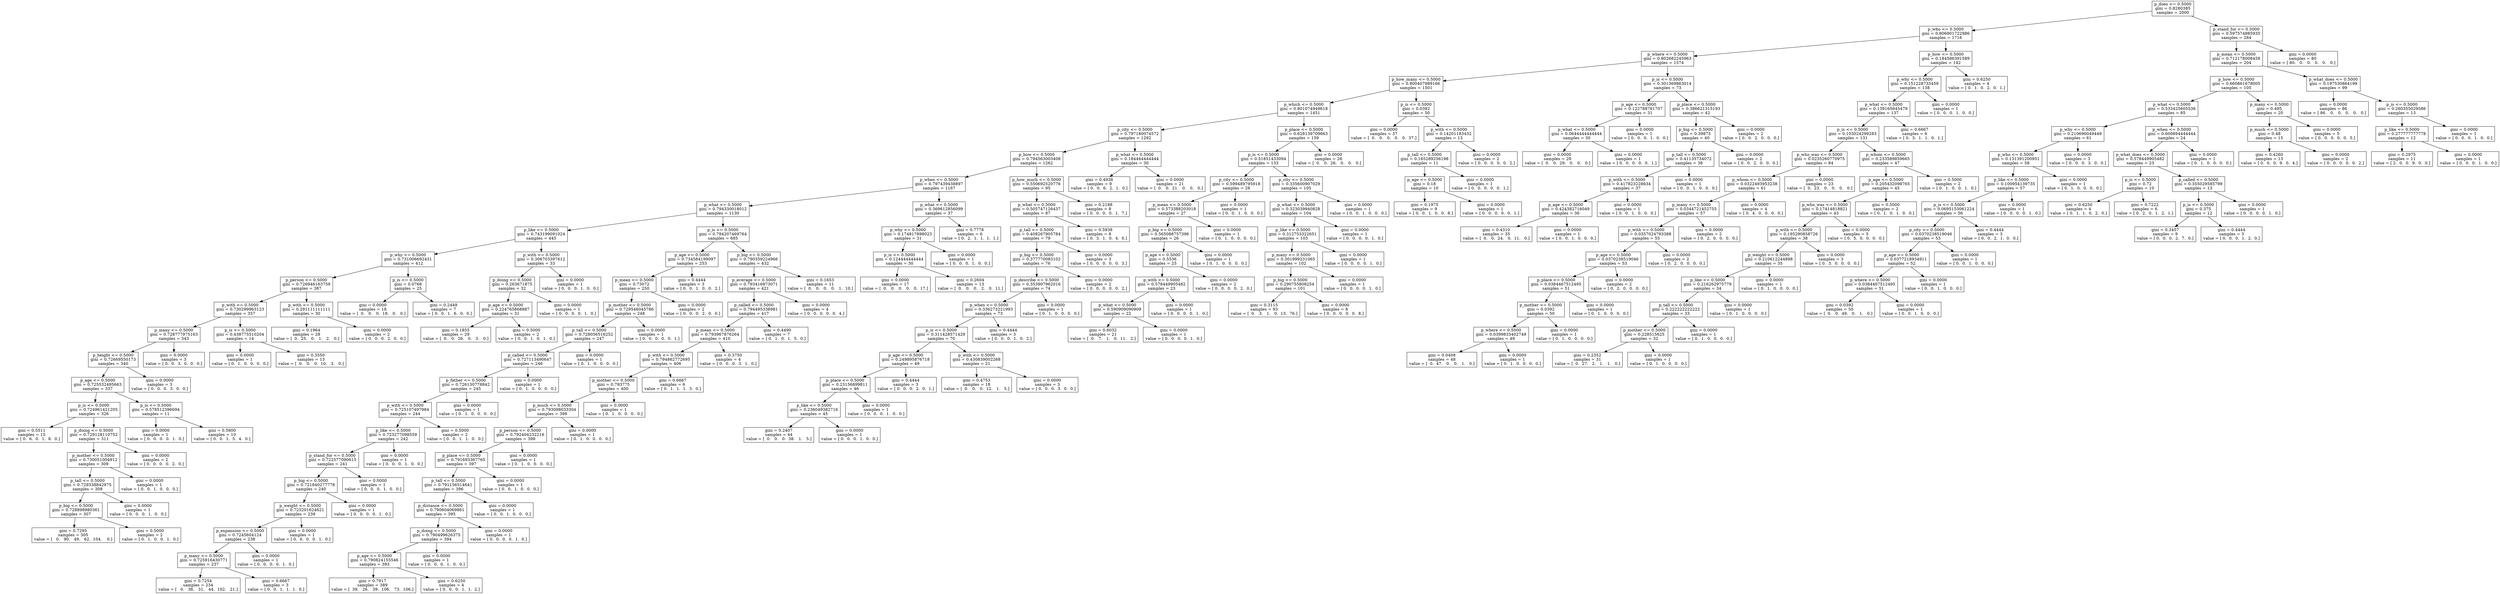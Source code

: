 digraph Tree {
0 [label="p_does <= 0.5000\ngini = 0.8280385\nsamples = 2000", shape="box"] ;
1 [label="p_who <= 0.5000\ngini = 0.806901722986\nsamples = 1716", shape="box"] ;
0 -> 1 ;
2 [label="p_where <= 0.5000\ngini = 0.802682245963\nsamples = 1574", shape="box"] ;
1 -> 2 ;
3 [label="p_how_many <= 0.5000\ngini = 0.800407989166\nsamples = 1501", shape="box"] ;
2 -> 3 ;
4 [label="p_which <= 0.5000\ngini = 0.801074949618\nsamples = 1451", shape="box"] ;
3 -> 4 ;
5 [label="p_city <= 0.5000\ngini = 0.797180074572\nsamples = 1292", shape="box"] ;
4 -> 5 ;
6 [label="p_how <= 0.5000\ngini = 0.794563003408\nsamples = 1262", shape="box"] ;
5 -> 6 ;
7 [label="p_when <= 0.5000\ngini = 0.797439438897\nsamples = 1167", shape="box"] ;
6 -> 7 ;
8 [label="p_what <= 0.5000\ngini = 0.794330018012\nsamples = 1130", shape="box"] ;
7 -> 8 ;
9 [label="p_like <= 0.5000\ngini = 0.743199091024\nsamples = 445", shape="box"] ;
8 -> 9 ;
10 [label="p_why <= 0.5000\ngini = 0.731006692431\nsamples = 412", shape="box"] ;
9 -> 10 ;
11 [label="p_person <= 0.5000\ngini = 0.726946163759\nsamples = 387", shape="box"] ;
10 -> 11 ;
12 [label="p_with <= 0.5000\ngini = 0.730299963123\nsamples = 357", shape="box"] ;
11 -> 12 ;
13 [label="p_many <= 0.5000\ngini = 0.728777975163\nsamples = 343", shape="box"] ;
12 -> 13 ;
14 [label="p_height <= 0.5000\ngini = 0.72669550173\nsamples = 340", shape="box"] ;
13 -> 14 ;
15 [label="p_age <= 0.5000\ngini = 0.725532495663\nsamples = 337", shape="box"] ;
14 -> 15 ;
16 [label="p_is <= 0.5000\ngini = 0.724961421205\nsamples = 326", shape="box"] ;
15 -> 16 ;
17 [label="gini = 0.5511\nsamples = 15\nvalue = [ 0.  6.  0.  1.  8.  0.]", shape="box"] ;
16 -> 17 ;
18 [label="p_doing <= 0.5000\ngini = 0.729128110752\nsamples = 311", shape="box"] ;
16 -> 18 ;
19 [label="p_mother <= 0.5000\ngini = 0.730051004912\nsamples = 309", shape="box"] ;
18 -> 19 ;
20 [label="p_tall <= 0.5000\ngini = 0.729338842975\nsamples = 308", shape="box"] ;
19 -> 20 ;
21 [label="p_big <= 0.5000\ngini = 0.728898980361\nsamples = 307", shape="box"] ;
20 -> 21 ;
22 [label="gini = 0.7295\nsamples = 305\nvalue = [   0.   90.   49.   62.  104.    0.]", shape="box"] ;
21 -> 22 ;
23 [label="gini = 0.5000\nsamples = 2\nvalue = [ 0.  1.  0.  0.  1.  0.]", shape="box"] ;
21 -> 23 ;
24 [label="gini = 0.0000\nsamples = 1\nvalue = [ 0.  0.  0.  1.  0.  0.]", shape="box"] ;
20 -> 24 ;
25 [label="gini = 0.0000\nsamples = 1\nvalue = [ 0.  0.  1.  0.  0.  0.]", shape="box"] ;
19 -> 25 ;
26 [label="gini = 0.0000\nsamples = 2\nvalue = [ 0.  0.  0.  0.  2.  0.]", shape="box"] ;
18 -> 26 ;
27 [label="p_is <= 0.5000\ngini = 0.578512396694\nsamples = 11", shape="box"] ;
15 -> 27 ;
28 [label="gini = 0.0000\nsamples = 1\nvalue = [ 0.  0.  0.  0.  1.  0.]", shape="box"] ;
27 -> 28 ;
29 [label="gini = 0.5800\nsamples = 10\nvalue = [ 0.  0.  1.  5.  4.  0.]", shape="box"] ;
27 -> 29 ;
30 [label="gini = 0.0000\nsamples = 3\nvalue = [ 0.  0.  0.  3.  0.  0.]", shape="box"] ;
14 -> 30 ;
31 [label="gini = 0.0000\nsamples = 3\nvalue = [ 0.  0.  3.  0.  0.  0.]", shape="box"] ;
13 -> 31 ;
32 [label="p_is <= 0.5000\ngini = 0.438775510204\nsamples = 14", shape="box"] ;
12 -> 32 ;
33 [label="gini = 0.0000\nsamples = 1\nvalue = [ 0.  1.  0.  0.  0.  0.]", shape="box"] ;
32 -> 33 ;
34 [label="gini = 0.3550\nsamples = 13\nvalue = [  0.   0.   0.  10.   3.   0.]", shape="box"] ;
32 -> 34 ;
35 [label="p_with <= 0.5000\ngini = 0.291111111111\nsamples = 30", shape="box"] ;
11 -> 35 ;
36 [label="gini = 0.1964\nsamples = 28\nvalue = [  0.  25.   0.   1.   2.   0.]", shape="box"] ;
35 -> 36 ;
37 [label="gini = 0.0000\nsamples = 2\nvalue = [ 0.  0.  0.  2.  0.  0.]", shape="box"] ;
35 -> 37 ;
38 [label="p_is <= 0.5000\ngini = 0.0768\nsamples = 25", shape="box"] ;
10 -> 38 ;
39 [label="gini = 0.0000\nsamples = 18\nvalue = [  0.   0.   0.  18.   0.   0.]", shape="box"] ;
38 -> 39 ;
40 [label="gini = 0.2449\nsamples = 7\nvalue = [ 0.  0.  1.  6.  0.  0.]", shape="box"] ;
38 -> 40 ;
41 [label="p_with <= 0.5000\ngini = 0.306703397612\nsamples = 33", shape="box"] ;
9 -> 41 ;
42 [label="p_doing <= 0.5000\ngini = 0.263671875\nsamples = 32", shape="box"] ;
41 -> 42 ;
43 [label="p_age <= 0.5000\ngini = 0.224765868887\nsamples = 31", shape="box"] ;
42 -> 43 ;
44 [label="gini = 0.1855\nsamples = 29\nvalue = [  0.   0.  26.   0.   3.   0.]", shape="box"] ;
43 -> 44 ;
45 [label="gini = 0.5000\nsamples = 2\nvalue = [ 0.  0.  1.  0.  1.  0.]", shape="box"] ;
43 -> 45 ;
46 [label="gini = 0.0000\nsamples = 1\nvalue = [ 0.  0.  0.  0.  1.  0.]", shape="box"] ;
42 -> 46 ;
47 [label="gini = 0.0000\nsamples = 1\nvalue = [ 0.  0.  0.  1.  0.  0.]", shape="box"] ;
41 -> 47 ;
48 [label="p_is <= 0.5000\ngini = 0.794207469764\nsamples = 685", shape="box"] ;
8 -> 48 ;
49 [label="p_age <= 0.5000\ngini = 0.734584199097\nsamples = 253", shape="box"] ;
48 -> 49 ;
50 [label="p_mean <= 0.5000\ngini = 0.73072\nsamples = 250", shape="box"] ;
49 -> 50 ;
51 [label="p_mother <= 0.5000\ngini = 0.729546045786\nsamples = 248", shape="box"] ;
50 -> 51 ;
52 [label="p_tall <= 0.5000\ngini = 0.728056516252\nsamples = 247", shape="box"] ;
51 -> 52 ;
53 [label="p_called <= 0.5000\ngini = 0.727113490647\nsamples = 246", shape="box"] ;
52 -> 53 ;
54 [label="p_father <= 0.5000\ngini = 0.726130778842\nsamples = 245", shape="box"] ;
53 -> 54 ;
55 [label="p_with <= 0.5000\ngini = 0.725107497984\nsamples = 244", shape="box"] ;
54 -> 55 ;
56 [label="p_like <= 0.5000\ngini = 0.723277098559\nsamples = 242", shape="box"] ;
55 -> 56 ;
57 [label="p_stand_for <= 0.5000\ngini = 0.722577090615\nsamples = 241", shape="box"] ;
56 -> 57 ;
58 [label="p_big <= 0.5000\ngini = 0.721840277778\nsamples = 240", shape="box"] ;
57 -> 58 ;
59 [label="p_weight <= 0.5000\ngini = 0.723201624621\nsamples = 239", shape="box"] ;
58 -> 59 ;
60 [label="p_expansion <= 0.5000\ngini = 0.7245604124\nsamples = 238", shape="box"] ;
59 -> 60 ;
61 [label="p_many <= 0.5000\ngini = 0.725916430771\nsamples = 237", shape="box"] ;
60 -> 61 ;
62 [label="gini = 0.7254\nsamples = 234\nvalue = [   0.   36.   31.   44.  102.   21.]", shape="box"] ;
61 -> 62 ;
63 [label="gini = 0.6667\nsamples = 3\nvalue = [ 0.  0.  1.  1.  1.  0.]", shape="box"] ;
61 -> 63 ;
64 [label="gini = 0.0000\nsamples = 1\nvalue = [ 0.  0.  0.  0.  1.  0.]", shape="box"] ;
60 -> 64 ;
65 [label="gini = 0.0000\nsamples = 1\nvalue = [ 0.  0.  0.  0.  1.  0.]", shape="box"] ;
59 -> 65 ;
66 [label="gini = 0.0000\nsamples = 1\nvalue = [ 0.  0.  0.  0.  1.  0.]", shape="box"] ;
58 -> 66 ;
67 [label="gini = 0.0000\nsamples = 1\nvalue = [ 0.  0.  0.  1.  0.  0.]", shape="box"] ;
57 -> 67 ;
68 [label="gini = 0.0000\nsamples = 1\nvalue = [ 0.  0.  0.  1.  0.  0.]", shape="box"] ;
56 -> 68 ;
69 [label="gini = 0.5000\nsamples = 2\nvalue = [ 0.  0.  1.  1.  0.  0.]", shape="box"] ;
55 -> 69 ;
70 [label="gini = 0.0000\nsamples = 1\nvalue = [ 0.  1.  0.  0.  0.  0.]", shape="box"] ;
54 -> 70 ;
71 [label="gini = 0.0000\nsamples = 1\nvalue = [ 0.  1.  0.  0.  0.  0.]", shape="box"] ;
53 -> 71 ;
72 [label="gini = 0.0000\nsamples = 1\nvalue = [ 0.  1.  0.  0.  0.  0.]", shape="box"] ;
52 -> 72 ;
73 [label="gini = 0.0000\nsamples = 1\nvalue = [ 0.  0.  0.  0.  0.  1.]", shape="box"] ;
51 -> 73 ;
74 [label="gini = 0.0000\nsamples = 2\nvalue = [ 0.  0.  0.  2.  0.  0.]", shape="box"] ;
50 -> 74 ;
75 [label="gini = 0.4444\nsamples = 3\nvalue = [ 0.  0.  1.  0.  0.  2.]", shape="box"] ;
49 -> 75 ;
76 [label="p_big <= 0.5000\ngini = 0.790359224966\nsamples = 432", shape="box"] ;
48 -> 76 ;
77 [label="p_average <= 0.5000\ngini = 0.793416873071\nsamples = 421", shape="box"] ;
76 -> 77 ;
78 [label="p_called <= 0.5000\ngini = 0.794495338981\nsamples = 417", shape="box"] ;
77 -> 78 ;
79 [label="p_mean <= 0.5000\ngini = 0.793967876264\nsamples = 410", shape="box"] ;
78 -> 79 ;
80 [label="p_with <= 0.5000\ngini = 0.794862772695\nsamples = 406", shape="box"] ;
79 -> 80 ;
81 [label="p_mother <= 0.5000\ngini = 0.793775\nsamples = 400", shape="box"] ;
80 -> 81 ;
82 [label="p_much <= 0.5000\ngini = 0.793098033304\nsamples = 399", shape="box"] ;
81 -> 82 ;
83 [label="p_person <= 0.5000\ngini = 0.792404232216\nsamples = 398", shape="box"] ;
82 -> 83 ;
84 [label="p_place <= 0.5000\ngini = 0.791693367765\nsamples = 397", shape="box"] ;
83 -> 84 ;
85 [label="p_tall <= 0.5000\ngini = 0.791156514641\nsamples = 396", shape="box"] ;
84 -> 85 ;
86 [label="p_distance <= 0.5000\ngini = 0.790604069861\nsamples = 395", shape="box"] ;
85 -> 86 ;
87 [label="p_doing <= 0.5000\ngini = 0.790499626375\nsamples = 394", shape="box"] ;
86 -> 87 ;
88 [label="p_age <= 0.5000\ngini = 0.790824155546\nsamples = 393", shape="box"] ;
87 -> 88 ;
89 [label="gini = 0.7917\nsamples = 389\nvalue = [  39.   26.   39.  106.   73.  106.]", shape="box"] ;
88 -> 89 ;
90 [label="gini = 0.6250\nsamples = 4\nvalue = [ 0.  0.  0.  1.  1.  2.]", shape="box"] ;
88 -> 90 ;
91 [label="gini = 0.0000\nsamples = 1\nvalue = [ 0.  0.  0.  1.  0.  0.]", shape="box"] ;
87 -> 91 ;
92 [label="gini = 0.0000\nsamples = 1\nvalue = [ 0.  0.  0.  0.  1.  0.]", shape="box"] ;
86 -> 92 ;
93 [label="gini = 0.0000\nsamples = 1\nvalue = [ 0.  0.  1.  0.  0.  0.]", shape="box"] ;
85 -> 93 ;
94 [label="gini = 0.0000\nsamples = 1\nvalue = [ 0.  0.  1.  0.  0.  0.]", shape="box"] ;
84 -> 94 ;
95 [label="gini = 0.0000\nsamples = 1\nvalue = [ 0.  1.  0.  0.  0.  0.]", shape="box"] ;
83 -> 95 ;
96 [label="gini = 0.0000\nsamples = 1\nvalue = [ 0.  1.  0.  0.  0.  0.]", shape="box"] ;
82 -> 96 ;
97 [label="gini = 0.0000\nsamples = 1\nvalue = [ 0.  1.  0.  0.  0.  0.]", shape="box"] ;
81 -> 97 ;
98 [label="gini = 0.6667\nsamples = 6\nvalue = [ 0.  1.  1.  1.  3.  0.]", shape="box"] ;
80 -> 98 ;
99 [label="gini = 0.3750\nsamples = 4\nvalue = [ 0.  0.  0.  3.  1.  0.]", shape="box"] ;
79 -> 99 ;
100 [label="gini = 0.4490\nsamples = 7\nvalue = [ 0.  1.  0.  1.  5.  0.]", shape="box"] ;
78 -> 100 ;
101 [label="gini = 0.0000\nsamples = 4\nvalue = [ 0.  0.  0.  0.  0.  4.]", shape="box"] ;
77 -> 101 ;
102 [label="gini = 0.1653\nsamples = 11\nvalue = [  0.   0.   0.   0.   1.  10.]", shape="box"] ;
76 -> 102 ;
103 [label="p_what <= 0.5000\ngini = 0.369612856099\nsamples = 37", shape="box"] ;
7 -> 103 ;
104 [label="p_why <= 0.5000\ngini = 0.174817898023\nsamples = 31", shape="box"] ;
103 -> 104 ;
105 [label="p_is <= 0.5000\ngini = 0.124444444444\nsamples = 30", shape="box"] ;
104 -> 105 ;
106 [label="gini = 0.0000\nsamples = 17\nvalue = [  0.   0.   0.   0.   0.  17.]", shape="box"] ;
105 -> 106 ;
107 [label="gini = 0.2604\nsamples = 13\nvalue = [  0.   0.   0.   2.   0.  11.]", shape="box"] ;
105 -> 107 ;
108 [label="gini = 0.0000\nsamples = 1\nvalue = [ 0.  0.  0.  1.  0.  0.]", shape="box"] ;
104 -> 108 ;
109 [label="gini = 0.7778\nsamples = 6\nvalue = [ 0.  2.  1.  1.  1.  1.]", shape="box"] ;
103 -> 109 ;
110 [label="p_how_much <= 0.5000\ngini = 0.550692520776\nsamples = 95", shape="box"] ;
6 -> 110 ;
111 [label="p_what <= 0.5000\ngini = 0.505747126437\nsamples = 87", shape="box"] ;
110 -> 111 ;
112 [label="p_tall <= 0.5000\ngini = 0.408267905784\nsamples = 79", shape="box"] ;
111 -> 112 ;
113 [label="p_big <= 0.5000\ngini = 0.377770083102\nsamples = 76", shape="box"] ;
112 -> 113 ;
114 [label="p_describe <= 0.5000\ngini = 0.353907962016\nsamples = 74", shape="box"] ;
113 -> 114 ;
115 [label="p_when <= 0.5000\ngini = 0.336273221993\nsamples = 73", shape="box"] ;
114 -> 115 ;
116 [label="p_is <= 0.5000\ngini = 0.311428571429\nsamples = 70", shape="box"] ;
115 -> 116 ;
117 [label="p_age <= 0.5000\ngini = 0.249895876718\nsamples = 49", shape="box"] ;
116 -> 117 ;
118 [label="p_place <= 0.5000\ngini = 0.23156899811\nsamples = 46", shape="box"] ;
117 -> 118 ;
119 [label="p_like <= 0.5000\ngini = 0.236049382716\nsamples = 45", shape="box"] ;
118 -> 119 ;
120 [label="gini = 0.2407\nsamples = 44\nvalue = [  0.   0.   0.  38.   1.   5.]", shape="box"] ;
119 -> 120 ;
121 [label="gini = 0.0000\nsamples = 1\nvalue = [ 0.  0.  0.  1.  0.  0.]", shape="box"] ;
119 -> 121 ;
122 [label="gini = 0.0000\nsamples = 1\nvalue = [ 0.  0.  0.  1.  0.  0.]", shape="box"] ;
118 -> 122 ;
123 [label="gini = 0.4444\nsamples = 3\nvalue = [ 0.  0.  0.  2.  0.  1.]", shape="box"] ;
117 -> 123 ;
124 [label="p_with <= 0.5000\ngini = 0.430839002268\nsamples = 21", shape="box"] ;
116 -> 124 ;
125 [label="gini = 0.4753\nsamples = 18\nvalue = [  0.   0.   0.  12.   1.   5.]", shape="box"] ;
124 -> 125 ;
126 [label="gini = 0.0000\nsamples = 3\nvalue = [ 0.  0.  0.  3.  0.  0.]", shape="box"] ;
124 -> 126 ;
127 [label="gini = 0.4444\nsamples = 3\nvalue = [ 0.  0.  0.  1.  0.  2.]", shape="box"] ;
115 -> 127 ;
128 [label="gini = 0.0000\nsamples = 1\nvalue = [ 0.  1.  0.  0.  0.  0.]", shape="box"] ;
114 -> 128 ;
129 [label="gini = 0.0000\nsamples = 2\nvalue = [ 0.  0.  0.  0.  0.  2.]", shape="box"] ;
113 -> 129 ;
130 [label="gini = 0.0000\nsamples = 3\nvalue = [ 0.  0.  0.  0.  0.  3.]", shape="box"] ;
112 -> 130 ;
131 [label="gini = 0.5938\nsamples = 8\nvalue = [ 0.  3.  1.  0.  4.  0.]", shape="box"] ;
111 -> 131 ;
132 [label="gini = 0.2188\nsamples = 8\nvalue = [ 0.  0.  0.  0.  1.  7.]", shape="box"] ;
110 -> 132 ;
133 [label="p_what <= 0.5000\ngini = 0.184444444444\nsamples = 30", shape="box"] ;
5 -> 133 ;
134 [label="gini = 0.4938\nsamples = 9\nvalue = [ 0.  0.  6.  2.  1.  0.]", shape="box"] ;
133 -> 134 ;
135 [label="gini = 0.0000\nsamples = 21\nvalue = [  0.   0.  21.   0.   0.   0.]", shape="box"] ;
133 -> 135 ;
136 [label="p_place <= 0.5000\ngini = 0.628139709663\nsamples = 159", shape="box"] ;
4 -> 136 ;
137 [label="p_is <= 0.5000\ngini = 0.51851433094\nsamples = 133", shape="box"] ;
136 -> 137 ;
138 [label="p_city <= 0.5000\ngini = 0.599489795918\nsamples = 28", shape="box"] ;
137 -> 138 ;
139 [label="p_mean <= 0.5000\ngini = 0.573388203018\nsamples = 27", shape="box"] ;
138 -> 139 ;
140 [label="p_big <= 0.5000\ngini = 0.565088757396\nsamples = 26", shape="box"] ;
139 -> 140 ;
141 [label="p_age <= 0.5000\ngini = 0.5536\nsamples = 25", shape="box"] ;
140 -> 141 ;
142 [label="p_with <= 0.5000\ngini = 0.578449905482\nsamples = 23", shape="box"] ;
141 -> 142 ;
143 [label="p_what <= 0.5000\ngini = 0.590909090909\nsamples = 22", shape="box"] ;
142 -> 143 ;
144 [label="gini = 0.6032\nsamples = 21\nvalue = [  0.   7.   1.   0.  11.   2.]", shape="box"] ;
143 -> 144 ;
145 [label="gini = 0.0000\nsamples = 1\nvalue = [ 0.  0.  0.  0.  1.  0.]", shape="box"] ;
143 -> 145 ;
146 [label="gini = 0.0000\nsamples = 1\nvalue = [ 0.  0.  0.  0.  1.  0.]", shape="box"] ;
142 -> 146 ;
147 [label="gini = 0.0000\nsamples = 2\nvalue = [ 0.  0.  0.  0.  2.  0.]", shape="box"] ;
141 -> 147 ;
148 [label="gini = 0.0000\nsamples = 1\nvalue = [ 0.  1.  0.  0.  0.  0.]", shape="box"] ;
140 -> 148 ;
149 [label="gini = 0.0000\nsamples = 1\nvalue = [ 0.  1.  0.  0.  0.  0.]", shape="box"] ;
139 -> 149 ;
150 [label="gini = 0.0000\nsamples = 1\nvalue = [ 0.  0.  1.  0.  0.  0.]", shape="box"] ;
138 -> 150 ;
151 [label="p_city <= 0.5000\ngini = 0.335600907029\nsamples = 105", shape="box"] ;
137 -> 151 ;
152 [label="p_what <= 0.5000\ngini = 0.323039940828\nsamples = 104", shape="box"] ;
151 -> 152 ;
153 [label="p_like <= 0.5000\ngini = 0.312753322651\nsamples = 103", shape="box"] ;
152 -> 153 ;
154 [label="p_many <= 0.5000\ngini = 0.301999231065\nsamples = 102", shape="box"] ;
153 -> 154 ;
155 [label="p_big <= 0.5000\ngini = 0.290755808254\nsamples = 101", shape="box"] ;
154 -> 155 ;
156 [label="gini = 0.3115\nsamples = 93\nvalue = [  0.   3.   1.   0.  13.  76.]", shape="box"] ;
155 -> 156 ;
157 [label="gini = 0.0000\nsamples = 8\nvalue = [ 0.  0.  0.  0.  0.  8.]", shape="box"] ;
155 -> 157 ;
158 [label="gini = 0.0000\nsamples = 1\nvalue = [ 0.  0.  0.  0.  1.  0.]", shape="box"] ;
154 -> 158 ;
159 [label="gini = 0.0000\nsamples = 1\nvalue = [ 0.  0.  0.  0.  1.  0.]", shape="box"] ;
153 -> 159 ;
160 [label="gini = 0.0000\nsamples = 1\nvalue = [ 0.  0.  0.  0.  1.  0.]", shape="box"] ;
152 -> 160 ;
161 [label="gini = 0.0000\nsamples = 1\nvalue = [ 0.  0.  1.  0.  0.  0.]", shape="box"] ;
151 -> 161 ;
162 [label="gini = 0.0000\nsamples = 26\nvalue = [  0.   0.  26.   0.   0.   0.]", shape="box"] ;
136 -> 162 ;
163 [label="p_is <= 0.5000\ngini = 0.0392\nsamples = 50", shape="box"] ;
3 -> 163 ;
164 [label="gini = 0.0000\nsamples = 37\nvalue = [  0.   0.   0.   0.   0.  37.]", shape="box"] ;
163 -> 164 ;
165 [label="p_with <= 0.5000\ngini = 0.14201183432\nsamples = 13", shape="box"] ;
163 -> 165 ;
166 [label="p_tall <= 0.5000\ngini = 0.165289256198\nsamples = 11", shape="box"] ;
165 -> 166 ;
167 [label="p_age <= 0.5000\ngini = 0.18\nsamples = 10", shape="box"] ;
166 -> 167 ;
168 [label="gini = 0.1975\nsamples = 9\nvalue = [ 0.  0.  1.  0.  0.  8.]", shape="box"] ;
167 -> 168 ;
169 [label="gini = 0.0000\nsamples = 1\nvalue = [ 0.  0.  0.  0.  0.  1.]", shape="box"] ;
167 -> 169 ;
170 [label="gini = 0.0000\nsamples = 1\nvalue = [ 0.  0.  0.  0.  0.  1.]", shape="box"] ;
166 -> 170 ;
171 [label="gini = 0.0000\nsamples = 2\nvalue = [ 0.  0.  0.  0.  0.  2.]", shape="box"] ;
165 -> 171 ;
172 [label="p_is <= 0.5000\ngini = 0.301369863014\nsamples = 73", shape="box"] ;
2 -> 172 ;
173 [label="p_age <= 0.5000\ngini = 0.122788761707\nsamples = 31", shape="box"] ;
172 -> 173 ;
174 [label="p_what <= 0.5000\ngini = 0.0644444444444\nsamples = 30", shape="box"] ;
173 -> 174 ;
175 [label="gini = 0.0000\nsamples = 29\nvalue = [  0.   0.  29.   0.   0.   0.]", shape="box"] ;
174 -> 175 ;
176 [label="gini = 0.0000\nsamples = 1\nvalue = [ 0.  0.  0.  0.  0.  1.]", shape="box"] ;
174 -> 176 ;
177 [label="gini = 0.0000\nsamples = 1\nvalue = [ 0.  0.  0.  1.  0.  0.]", shape="box"] ;
173 -> 177 ;
178 [label="p_place <= 0.5000\ngini = 0.386621315193\nsamples = 42", shape="box"] ;
172 -> 178 ;
179 [label="p_big <= 0.5000\ngini = 0.39875\nsamples = 40", shape="box"] ;
178 -> 179 ;
180 [label="p_tall <= 0.5000\ngini = 0.41135734072\nsamples = 38", shape="box"] ;
179 -> 180 ;
181 [label="p_with <= 0.5000\ngini = 0.417823228634\nsamples = 37", shape="box"] ;
180 -> 181 ;
182 [label="p_age <= 0.5000\ngini = 0.424382716049\nsamples = 36", shape="box"] ;
181 -> 182 ;
183 [label="gini = 0.4310\nsamples = 35\nvalue = [  0.   0.  24.   0.  11.   0.]", shape="box"] ;
182 -> 183 ;
184 [label="gini = 0.0000\nsamples = 1\nvalue = [ 0.  0.  1.  0.  0.  0.]", shape="box"] ;
182 -> 184 ;
185 [label="gini = 0.0000\nsamples = 1\nvalue = [ 0.  0.  1.  0.  0.  0.]", shape="box"] ;
181 -> 185 ;
186 [label="gini = 0.0000\nsamples = 1\nvalue = [ 0.  0.  1.  0.  0.  0.]", shape="box"] ;
180 -> 186 ;
187 [label="gini = 0.0000\nsamples = 2\nvalue = [ 0.  0.  2.  0.  0.  0.]", shape="box"] ;
179 -> 187 ;
188 [label="gini = 0.0000\nsamples = 2\nvalue = [ 0.  0.  2.  0.  0.  0.]", shape="box"] ;
178 -> 188 ;
189 [label="p_how <= 0.5000\ngini = 0.184586391589\nsamples = 142", shape="box"] ;
1 -> 189 ;
190 [label="p_why <= 0.5000\ngini = 0.151228733459\nsamples = 138", shape="box"] ;
189 -> 190 ;
191 [label="p_what <= 0.5000\ngini = 0.139165645479\nsamples = 137", shape="box"] ;
190 -> 191 ;
192 [label="p_is <= 0.5000\ngini = 0.103024299283\nsamples = 131", shape="box"] ;
191 -> 192 ;
193 [label="p_who_was <= 0.5000\ngini = 0.0235260770975\nsamples = 84", shape="box"] ;
192 -> 193 ;
194 [label="p_whom <= 0.5000\ngini = 0.0322493953238\nsamples = 61", shape="box"] ;
193 -> 194 ;
195 [label="p_many <= 0.5000\ngini = 0.0344721452755\nsamples = 57", shape="box"] ;
194 -> 195 ;
196 [label="p_with <= 0.5000\ngini = 0.0357024793388\nsamples = 55", shape="box"] ;
195 -> 196 ;
197 [label="p_age <= 0.5000\ngini = 0.0370238519046\nsamples = 53", shape="box"] ;
196 -> 197 ;
198 [label="p_place <= 0.5000\ngini = 0.0384467512495\nsamples = 51", shape="box"] ;
197 -> 198 ;
199 [label="p_mother <= 0.5000\ngini = 0.0392\nsamples = 50", shape="box"] ;
198 -> 199 ;
200 [label="p_where <= 0.5000\ngini = 0.0399833402749\nsamples = 49", shape="box"] ;
199 -> 200 ;
201 [label="gini = 0.0408\nsamples = 48\nvalue = [  0.  47.   0.   0.   1.   0.]", shape="box"] ;
200 -> 201 ;
202 [label="gini = 0.0000\nsamples = 1\nvalue = [ 0.  1.  0.  0.  0.  0.]", shape="box"] ;
200 -> 202 ;
203 [label="gini = 0.0000\nsamples = 1\nvalue = [ 0.  1.  0.  0.  0.  0.]", shape="box"] ;
199 -> 203 ;
204 [label="gini = 0.0000\nsamples = 1\nvalue = [ 0.  1.  0.  0.  0.  0.]", shape="box"] ;
198 -> 204 ;
205 [label="gini = 0.0000\nsamples = 2\nvalue = [ 0.  2.  0.  0.  0.  0.]", shape="box"] ;
197 -> 205 ;
206 [label="gini = 0.0000\nsamples = 2\nvalue = [ 0.  2.  0.  0.  0.  0.]", shape="box"] ;
196 -> 206 ;
207 [label="gini = 0.0000\nsamples = 2\nvalue = [ 0.  2.  0.  0.  0.  0.]", shape="box"] ;
195 -> 207 ;
208 [label="gini = 0.0000\nsamples = 4\nvalue = [ 0.  4.  0.  0.  0.  0.]", shape="box"] ;
194 -> 208 ;
209 [label="gini = 0.0000\nsamples = 23\nvalue = [  0.  23.   0.   0.   0.   0.]", shape="box"] ;
193 -> 209 ;
210 [label="p_whom <= 0.5000\ngini = 0.233589859665\nsamples = 47", shape="box"] ;
192 -> 210 ;
211 [label="p_age <= 0.5000\ngini = 0.205432098765\nsamples = 45", shape="box"] ;
210 -> 211 ;
212 [label="p_who_was <= 0.5000\ngini = 0.17414818821\nsamples = 43", shape="box"] ;
211 -> 212 ;
213 [label="p_with <= 0.5000\ngini = 0.195290858726\nsamples = 38", shape="box"] ;
212 -> 213 ;
214 [label="p_weight <= 0.5000\ngini = 0.210612244898\nsamples = 35", shape="box"] ;
213 -> 214 ;
215 [label="p_like <= 0.5000\ngini = 0.216262975779\nsamples = 34", shape="box"] ;
214 -> 215 ;
216 [label="p_tall <= 0.5000\ngini = 0.222222222222\nsamples = 33", shape="box"] ;
215 -> 216 ;
217 [label="p_mother <= 0.5000\ngini = 0.228515625\nsamples = 32", shape="box"] ;
216 -> 217 ;
218 [label="gini = 0.2352\nsamples = 31\nvalue = [  0.  27.   2.   1.   1.   0.]", shape="box"] ;
217 -> 218 ;
219 [label="gini = 0.0000\nsamples = 1\nvalue = [ 0.  1.  0.  0.  0.  0.]", shape="box"] ;
217 -> 219 ;
220 [label="gini = 0.0000\nsamples = 1\nvalue = [ 0.  1.  0.  0.  0.  0.]", shape="box"] ;
216 -> 220 ;
221 [label="gini = 0.0000\nsamples = 1\nvalue = [ 0.  1.  0.  0.  0.  0.]", shape="box"] ;
215 -> 221 ;
222 [label="gini = 0.0000\nsamples = 1\nvalue = [ 0.  1.  0.  0.  0.  0.]", shape="box"] ;
214 -> 222 ;
223 [label="gini = 0.0000\nsamples = 3\nvalue = [ 0.  3.  0.  0.  0.  0.]", shape="box"] ;
213 -> 223 ;
224 [label="gini = 0.0000\nsamples = 5\nvalue = [ 0.  5.  0.  0.  0.  0.]", shape="box"] ;
212 -> 224 ;
225 [label="gini = 0.5000\nsamples = 2\nvalue = [ 0.  1.  0.  1.  0.  0.]", shape="box"] ;
211 -> 225 ;
226 [label="gini = 0.5000\nsamples = 2\nvalue = [ 0.  1.  0.  0.  1.  0.]", shape="box"] ;
210 -> 226 ;
227 [label="gini = 0.6667\nsamples = 6\nvalue = [ 0.  3.  1.  1.  0.  1.]", shape="box"] ;
191 -> 227 ;
228 [label="gini = 0.0000\nsamples = 1\nvalue = [ 0.  0.  0.  1.  0.  0.]", shape="box"] ;
190 -> 228 ;
229 [label="gini = 0.6250\nsamples = 4\nvalue = [ 0.  1.  0.  2.  0.  1.]", shape="box"] ;
189 -> 229 ;
230 [label="p_stand_for <= 0.5000\ngini = 0.597574885935\nsamples = 284", shape="box"] ;
0 -> 230 ;
231 [label="p_mean <= 0.5000\ngini = 0.712178008458\nsamples = 204", shape="box"] ;
230 -> 231 ;
232 [label="p_how <= 0.5000\ngini = 0.660861678005\nsamples = 105", shape="box"] ;
231 -> 232 ;
233 [label="p_what <= 0.5000\ngini = 0.533425605536\nsamples = 85", shape="box"] ;
232 -> 233 ;
234 [label="p_why <= 0.5000\ngini = 0.210696049449\nsamples = 61", shape="box"] ;
233 -> 234 ;
235 [label="p_who <= 0.5000\ngini = 0.131391200951\nsamples = 58", shape="box"] ;
234 -> 235 ;
236 [label="p_like <= 0.5000\ngini = 0.100954139735\nsamples = 57", shape="box"] ;
235 -> 236 ;
237 [label="p_is <= 0.5000\ngini = 0.0695153061224\nsamples = 56", shape="box"] ;
236 -> 237 ;
238 [label="p_city <= 0.5000\ngini = 0.0370238519046\nsamples = 53", shape="box"] ;
237 -> 238 ;
239 [label="p_age <= 0.5000\ngini = 0.0377218934911\nsamples = 52", shape="box"] ;
238 -> 239 ;
240 [label="p_where <= 0.5000\ngini = 0.0384467512495\nsamples = 51", shape="box"] ;
239 -> 240 ;
241 [label="gini = 0.0392\nsamples = 50\nvalue = [  0.   0.  49.   0.   1.   0.]", shape="box"] ;
240 -> 241 ;
242 [label="gini = 0.0000\nsamples = 1\nvalue = [ 0.  0.  1.  0.  0.  0.]", shape="box"] ;
240 -> 242 ;
243 [label="gini = 0.0000\nsamples = 1\nvalue = [ 0.  0.  1.  0.  0.  0.]", shape="box"] ;
239 -> 243 ;
244 [label="gini = 0.0000\nsamples = 1\nvalue = [ 0.  0.  1.  0.  0.  0.]", shape="box"] ;
238 -> 244 ;
245 [label="gini = 0.4444\nsamples = 3\nvalue = [ 0.  0.  2.  1.  0.  0.]", shape="box"] ;
237 -> 245 ;
246 [label="gini = 0.0000\nsamples = 1\nvalue = [ 0.  0.  0.  0.  1.  0.]", shape="box"] ;
236 -> 246 ;
247 [label="gini = 0.0000\nsamples = 1\nvalue = [ 0.  1.  0.  0.  0.  0.]", shape="box"] ;
235 -> 247 ;
248 [label="gini = 0.0000\nsamples = 3\nvalue = [ 0.  0.  0.  3.  0.  0.]", shape="box"] ;
234 -> 248 ;
249 [label="p_when <= 0.5000\ngini = 0.600694444444\nsamples = 24", shape="box"] ;
233 -> 249 ;
250 [label="p_what_does <= 0.5000\ngini = 0.578449905482\nsamples = 23", shape="box"] ;
249 -> 250 ;
251 [label="p_is <= 0.5000\ngini = 0.72\nsamples = 10", shape="box"] ;
250 -> 251 ;
252 [label="gini = 0.6250\nsamples = 4\nvalue = [ 0.  1.  1.  0.  2.  0.]", shape="box"] ;
251 -> 252 ;
253 [label="gini = 0.7222\nsamples = 6\nvalue = [ 0.  2.  0.  1.  2.  1.]", shape="box"] ;
251 -> 253 ;
254 [label="p_called <= 0.5000\ngini = 0.355029585799\nsamples = 13", shape="box"] ;
250 -> 254 ;
255 [label="p_is <= 0.5000\ngini = 0.375\nsamples = 12", shape="box"] ;
254 -> 255 ;
256 [label="gini = 0.3457\nsamples = 9\nvalue = [ 0.  0.  0.  2.  7.  0.]", shape="box"] ;
255 -> 256 ;
257 [label="gini = 0.4444\nsamples = 3\nvalue = [ 0.  0.  0.  1.  2.  0.]", shape="box"] ;
255 -> 257 ;
258 [label="gini = 0.0000\nsamples = 1\nvalue = [ 0.  0.  0.  0.  1.  0.]", shape="box"] ;
254 -> 258 ;
259 [label="gini = 0.0000\nsamples = 1\nvalue = [ 0.  1.  0.  0.  0.  0.]", shape="box"] ;
249 -> 259 ;
260 [label="p_many <= 0.5000\ngini = 0.495\nsamples = 20", shape="box"] ;
232 -> 260 ;
261 [label="p_much <= 0.5000\ngini = 0.48\nsamples = 15", shape="box"] ;
260 -> 261 ;
262 [label="gini = 0.4260\nsamples = 13\nvalue = [ 0.  0.  0.  9.  0.  4.]", shape="box"] ;
261 -> 262 ;
263 [label="gini = 0.0000\nsamples = 2\nvalue = [ 0.  0.  0.  0.  0.  2.]", shape="box"] ;
261 -> 263 ;
264 [label="gini = 0.0000\nsamples = 5\nvalue = [ 0.  0.  0.  0.  0.  5.]", shape="box"] ;
260 -> 264 ;
265 [label="p_what_does <= 0.5000\ngini = 0.197530864198\nsamples = 99", shape="box"] ;
231 -> 265 ;
266 [label="gini = 0.0000\nsamples = 86\nvalue = [ 86.   0.   0.   0.   0.   0.]", shape="box"] ;
265 -> 266 ;
267 [label="p_is <= 0.5000\ngini = 0.260355029586\nsamples = 13", shape="box"] ;
265 -> 267 ;
268 [label="p_like <= 0.5000\ngini = 0.277777777778\nsamples = 12", shape="box"] ;
267 -> 268 ;
269 [label="gini = 0.2975\nsamples = 11\nvalue = [ 2.  0.  0.  9.  0.  0.]", shape="box"] ;
268 -> 269 ;
270 [label="gini = 0.0000\nsamples = 1\nvalue = [ 0.  0.  0.  1.  0.  0.]", shape="box"] ;
268 -> 270 ;
271 [label="gini = 0.0000\nsamples = 1\nvalue = [ 0.  0.  0.  1.  0.  0.]", shape="box"] ;
267 -> 271 ;
272 [label="gini = 0.0000\nsamples = 80\nvalue = [ 80.   0.   0.   0.   0.   0.]", shape="box"] ;
230 -> 272 ;
}